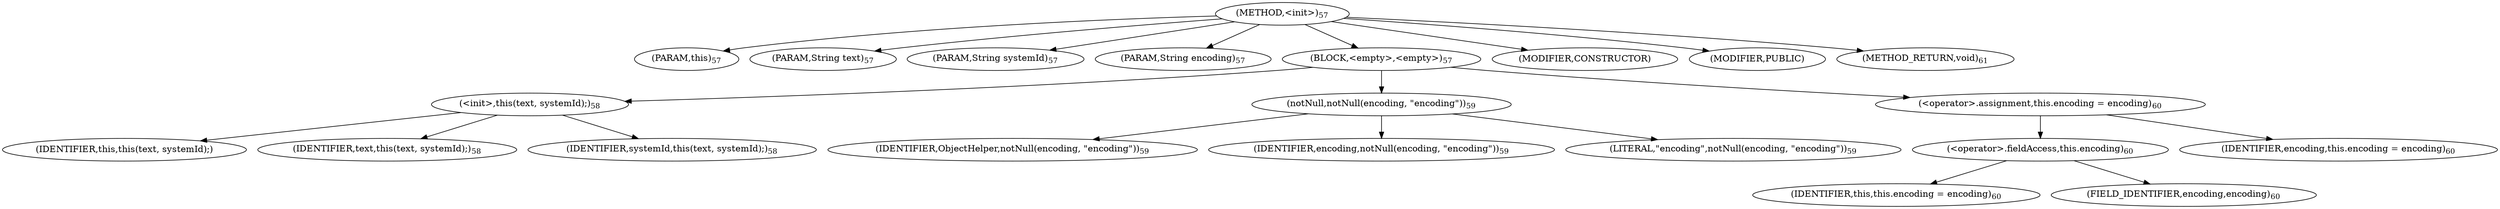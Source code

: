 digraph "&lt;init&gt;" {  
"92" [label = <(METHOD,&lt;init&gt;)<SUB>57</SUB>> ]
"9" [label = <(PARAM,this)<SUB>57</SUB>> ]
"93" [label = <(PARAM,String text)<SUB>57</SUB>> ]
"94" [label = <(PARAM,String systemId)<SUB>57</SUB>> ]
"95" [label = <(PARAM,String encoding)<SUB>57</SUB>> ]
"96" [label = <(BLOCK,&lt;empty&gt;,&lt;empty&gt;)<SUB>57</SUB>> ]
"97" [label = <(&lt;init&gt;,this(text, systemId);)<SUB>58</SUB>> ]
"8" [label = <(IDENTIFIER,this,this(text, systemId);)> ]
"98" [label = <(IDENTIFIER,text,this(text, systemId);)<SUB>58</SUB>> ]
"99" [label = <(IDENTIFIER,systemId,this(text, systemId);)<SUB>58</SUB>> ]
"100" [label = <(notNull,notNull(encoding, &quot;encoding&quot;))<SUB>59</SUB>> ]
"101" [label = <(IDENTIFIER,ObjectHelper,notNull(encoding, &quot;encoding&quot;))<SUB>59</SUB>> ]
"102" [label = <(IDENTIFIER,encoding,notNull(encoding, &quot;encoding&quot;))<SUB>59</SUB>> ]
"103" [label = <(LITERAL,&quot;encoding&quot;,notNull(encoding, &quot;encoding&quot;))<SUB>59</SUB>> ]
"104" [label = <(&lt;operator&gt;.assignment,this.encoding = encoding)<SUB>60</SUB>> ]
"105" [label = <(&lt;operator&gt;.fieldAccess,this.encoding)<SUB>60</SUB>> ]
"10" [label = <(IDENTIFIER,this,this.encoding = encoding)<SUB>60</SUB>> ]
"106" [label = <(FIELD_IDENTIFIER,encoding,encoding)<SUB>60</SUB>> ]
"107" [label = <(IDENTIFIER,encoding,this.encoding = encoding)<SUB>60</SUB>> ]
"108" [label = <(MODIFIER,CONSTRUCTOR)> ]
"109" [label = <(MODIFIER,PUBLIC)> ]
"110" [label = <(METHOD_RETURN,void)<SUB>61</SUB>> ]
  "92" -> "9" 
  "92" -> "93" 
  "92" -> "94" 
  "92" -> "95" 
  "92" -> "96" 
  "92" -> "108" 
  "92" -> "109" 
  "92" -> "110" 
  "96" -> "97" 
  "96" -> "100" 
  "96" -> "104" 
  "97" -> "8" 
  "97" -> "98" 
  "97" -> "99" 
  "100" -> "101" 
  "100" -> "102" 
  "100" -> "103" 
  "104" -> "105" 
  "104" -> "107" 
  "105" -> "10" 
  "105" -> "106" 
}
